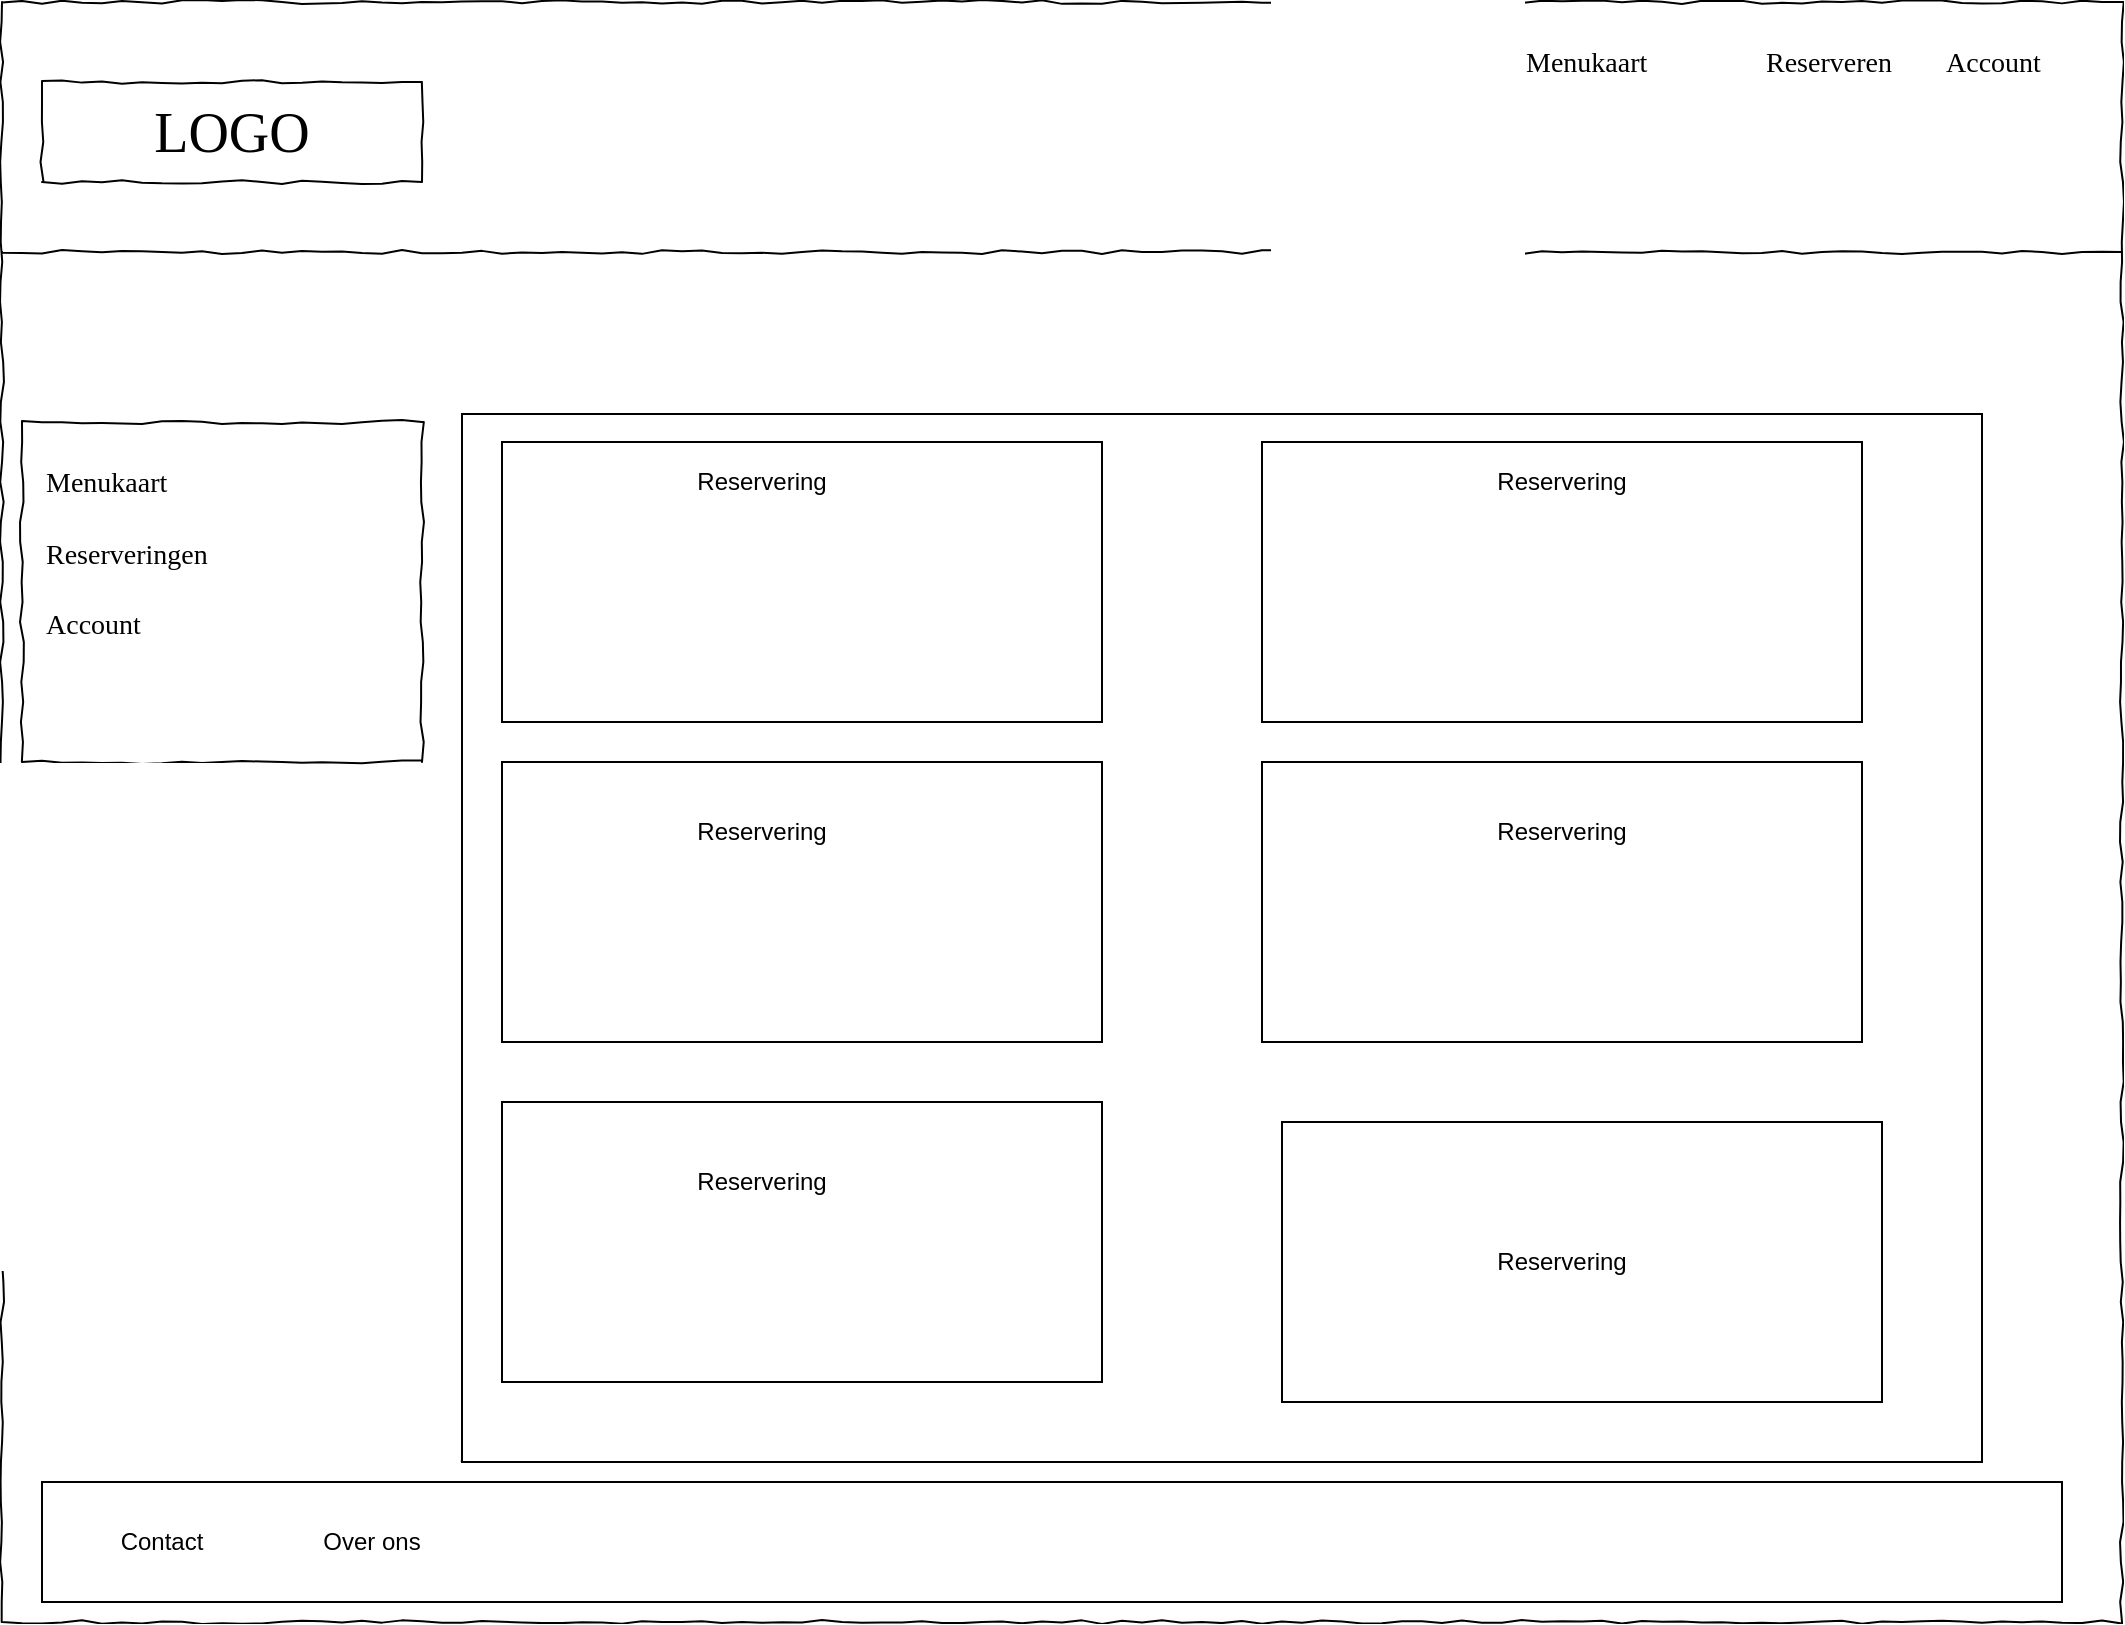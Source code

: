 <mxfile version="14.1.8" type="device"><diagram name="Page-1" id="03018318-947c-dd8e-b7a3-06fadd420f32"><mxGraphModel dx="1205" dy="744" grid="1" gridSize="10" guides="1" tooltips="1" connect="1" arrows="1" fold="1" page="1" pageScale="1" pageWidth="1100" pageHeight="850" background="#ffffff" math="0" shadow="0"><root><mxCell id="0"/><mxCell id="1" parent="0"/><mxCell id="677b7b8949515195-1" value="" style="whiteSpace=wrap;html=1;rounded=0;shadow=0;labelBackgroundColor=none;strokeColor=#000000;strokeWidth=1;fillColor=none;fontFamily=Verdana;fontSize=12;fontColor=#000000;align=center;comic=1;" parent="1" vertex="1"><mxGeometry x="20" y="20" width="1060" height="810" as="geometry"/></mxCell><mxCell id="677b7b8949515195-2" value="LOGO" style="whiteSpace=wrap;html=1;rounded=0;shadow=0;labelBackgroundColor=none;strokeWidth=1;fontFamily=Verdana;fontSize=28;align=center;comic=1;" parent="1" vertex="1"><mxGeometry x="40" y="60" width="190" height="50" as="geometry"/></mxCell><mxCell id="677b7b8949515195-4" value="Menukaart" style="text;html=1;points=[];align=left;verticalAlign=top;spacingTop=-4;fontSize=14;fontFamily=Verdana" parent="1" vertex="1"><mxGeometry x="780" y="40" width="60" height="20" as="geometry"/></mxCell><mxCell id="677b7b8949515195-6" value="Reserveren" style="text;html=1;points=[];align=left;verticalAlign=top;spacingTop=-4;fontSize=14;fontFamily=Verdana" parent="1" vertex="1"><mxGeometry x="900" y="40" width="60" height="20" as="geometry"/></mxCell><mxCell id="677b7b8949515195-7" value="Account&amp;nbsp;" style="text;html=1;points=[];align=left;verticalAlign=top;spacingTop=-4;fontSize=14;fontFamily=Verdana" parent="1" vertex="1"><mxGeometry x="990" y="40" width="60" height="20" as="geometry"/></mxCell><mxCell id="677b7b8949515195-8" value="" style="whiteSpace=wrap;html=1;rounded=0;shadow=0;labelBackgroundColor=none;strokeWidth=1;fillColor=none;fontFamily=Verdana;fontSize=12;align=center;comic=1;" parent="1" vertex="1"><mxGeometry x="30" y="230" width="200" height="170" as="geometry"/></mxCell><mxCell id="677b7b8949515195-9" value="" style="line;strokeWidth=1;html=1;rounded=0;shadow=0;labelBackgroundColor=none;fillColor=none;fontFamily=Verdana;fontSize=14;fontColor=#000000;align=center;comic=1;" parent="1" vertex="1"><mxGeometry x="20" y="140" width="1060" height="10" as="geometry"/></mxCell><mxCell id="677b7b8949515195-16" value="" style="verticalLabelPosition=bottom;shadow=0;dashed=0;align=center;html=1;verticalAlign=top;strokeWidth=1;shape=mxgraph.mockup.graphics.simpleIcon;strokeColor=#999999;rounded=0;labelBackgroundColor=none;fontFamily=Verdana;fontSize=14;fontColor=#000000;comic=1;" parent="1" vertex="1"><mxGeometry x="250" y="230" width="760" height="520" as="geometry"/></mxCell><mxCell id="677b7b8949515195-27" value="Menukaart" style="text;html=1;points=[];align=left;verticalAlign=top;spacingTop=-4;fontSize=14;fontFamily=Verdana" parent="1" vertex="1"><mxGeometry x="40" y="250" width="170" height="20" as="geometry"/></mxCell><mxCell id="677b7b8949515195-28" value="Reserveringen" style="text;html=1;points=[];align=left;verticalAlign=top;spacingTop=-4;fontSize=14;fontFamily=Verdana" parent="1" vertex="1"><mxGeometry x="40" y="286" width="170" height="20" as="geometry"/></mxCell><mxCell id="677b7b8949515195-29" value="Account" style="text;html=1;points=[];align=left;verticalAlign=top;spacingTop=-4;fontSize=14;fontFamily=Verdana" parent="1" vertex="1"><mxGeometry x="40" y="321" width="170" height="20" as="geometry"/></mxCell><mxCell id="zEHsVdF1oLagAGsQsE2H-3" value="" style="rounded=0;whiteSpace=wrap;html=1;" vertex="1" parent="1"><mxGeometry x="40" y="760" width="1010" height="60" as="geometry"/></mxCell><mxCell id="zEHsVdF1oLagAGsQsE2H-4" value="Text" style="text;html=1;strokeColor=none;fillColor=none;align=center;verticalAlign=middle;whiteSpace=wrap;rounded=0;" vertex="1" parent="1"><mxGeometry x="480" y="730" width="40" height="20" as="geometry"/></mxCell><mxCell id="zEHsVdF1oLagAGsQsE2H-5" value="Contact" style="text;html=1;strokeColor=none;fillColor=none;align=center;verticalAlign=middle;whiteSpace=wrap;rounded=0;" vertex="1" parent="1"><mxGeometry x="80" y="780" width="40" height="20" as="geometry"/></mxCell><mxCell id="zEHsVdF1oLagAGsQsE2H-6" value="Over ons" style="text;html=1;strokeColor=none;fillColor=none;align=center;verticalAlign=middle;whiteSpace=wrap;rounded=0;" vertex="1" parent="1"><mxGeometry x="160" y="780" width="90" height="20" as="geometry"/></mxCell><mxCell id="zEHsVdF1oLagAGsQsE2H-8" value="" style="rounded=0;whiteSpace=wrap;html=1;" vertex="1" parent="1"><mxGeometry x="250" y="226" width="760" height="524" as="geometry"/></mxCell><mxCell id="zEHsVdF1oLagAGsQsE2H-10" value="" style="rounded=0;whiteSpace=wrap;html=1;" vertex="1" parent="1"><mxGeometry x="270" y="240" width="300" height="140" as="geometry"/></mxCell><mxCell id="zEHsVdF1oLagAGsQsE2H-11" value="Reservering" style="text;html=1;strokeColor=none;fillColor=none;align=center;verticalAlign=middle;whiteSpace=wrap;rounded=0;" vertex="1" parent="1"><mxGeometry x="380" y="250" width="40" height="20" as="geometry"/></mxCell><mxCell id="zEHsVdF1oLagAGsQsE2H-12" value="" style="rounded=0;whiteSpace=wrap;html=1;" vertex="1" parent="1"><mxGeometry x="650" y="240" width="300" height="140" as="geometry"/></mxCell><mxCell id="zEHsVdF1oLagAGsQsE2H-13" value="Reservering" style="text;html=1;strokeColor=none;fillColor=none;align=center;verticalAlign=middle;whiteSpace=wrap;rounded=0;" vertex="1" parent="1"><mxGeometry x="780" y="250" width="40" height="20" as="geometry"/></mxCell><mxCell id="zEHsVdF1oLagAGsQsE2H-14" value="" style="rounded=0;whiteSpace=wrap;html=1;" vertex="1" parent="1"><mxGeometry x="270" y="400" width="300" height="140" as="geometry"/></mxCell><mxCell id="zEHsVdF1oLagAGsQsE2H-15" value="Reservering" style="text;html=1;strokeColor=none;fillColor=none;align=center;verticalAlign=middle;whiteSpace=wrap;rounded=0;" vertex="1" parent="1"><mxGeometry x="380" y="425" width="40" height="20" as="geometry"/></mxCell><mxCell id="zEHsVdF1oLagAGsQsE2H-17" value="" style="rounded=0;whiteSpace=wrap;html=1;" vertex="1" parent="1"><mxGeometry x="650" y="400" width="300" height="140" as="geometry"/></mxCell><mxCell id="zEHsVdF1oLagAGsQsE2H-18" value="Reservering" style="text;html=1;strokeColor=none;fillColor=none;align=center;verticalAlign=middle;whiteSpace=wrap;rounded=0;" vertex="1" parent="1"><mxGeometry x="780" y="425" width="40" height="20" as="geometry"/></mxCell><mxCell id="zEHsVdF1oLagAGsQsE2H-19" value="" style="rounded=0;whiteSpace=wrap;html=1;" vertex="1" parent="1"><mxGeometry x="270" y="570" width="300" height="140" as="geometry"/></mxCell><mxCell id="zEHsVdF1oLagAGsQsE2H-20" value="Reservering" style="text;html=1;strokeColor=none;fillColor=none;align=center;verticalAlign=middle;whiteSpace=wrap;rounded=0;" vertex="1" parent="1"><mxGeometry x="380" y="600" width="40" height="20" as="geometry"/></mxCell><mxCell id="zEHsVdF1oLagAGsQsE2H-21" value="" style="rounded=0;whiteSpace=wrap;html=1;" vertex="1" parent="1"><mxGeometry x="660" y="580" width="300" height="140" as="geometry"/></mxCell><mxCell id="zEHsVdF1oLagAGsQsE2H-22" value="Reservering" style="text;html=1;strokeColor=none;fillColor=none;align=center;verticalAlign=middle;whiteSpace=wrap;rounded=0;" vertex="1" parent="1"><mxGeometry x="780" y="640" width="40" height="20" as="geometry"/></mxCell></root></mxGraphModel></diagram></mxfile>